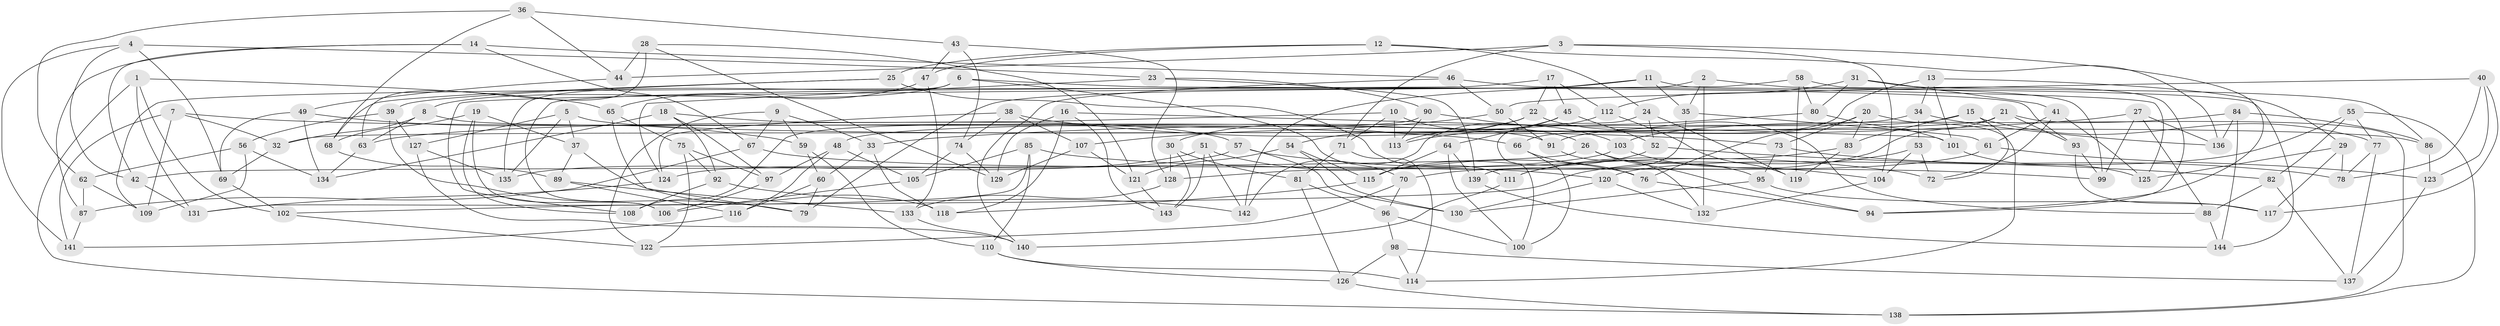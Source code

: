 // coarse degree distribution, {4: 0.4895833333333333, 6: 0.40625, 3: 0.010416666666666666, 5: 0.09375}
// Generated by graph-tools (version 1.1) at 2025/24/03/03/25 07:24:28]
// undirected, 144 vertices, 288 edges
graph export_dot {
graph [start="1"]
  node [color=gray90,style=filled];
  1;
  2;
  3;
  4;
  5;
  6;
  7;
  8;
  9;
  10;
  11;
  12;
  13;
  14;
  15;
  16;
  17;
  18;
  19;
  20;
  21;
  22;
  23;
  24;
  25;
  26;
  27;
  28;
  29;
  30;
  31;
  32;
  33;
  34;
  35;
  36;
  37;
  38;
  39;
  40;
  41;
  42;
  43;
  44;
  45;
  46;
  47;
  48;
  49;
  50;
  51;
  52;
  53;
  54;
  55;
  56;
  57;
  58;
  59;
  60;
  61;
  62;
  63;
  64;
  65;
  66;
  67;
  68;
  69;
  70;
  71;
  72;
  73;
  74;
  75;
  76;
  77;
  78;
  79;
  80;
  81;
  82;
  83;
  84;
  85;
  86;
  87;
  88;
  89;
  90;
  91;
  92;
  93;
  94;
  95;
  96;
  97;
  98;
  99;
  100;
  101;
  102;
  103;
  104;
  105;
  106;
  107;
  108;
  109;
  110;
  111;
  112;
  113;
  114;
  115;
  116;
  117;
  118;
  119;
  120;
  121;
  122;
  123;
  124;
  125;
  126;
  127;
  128;
  129;
  130;
  131;
  132;
  133;
  134;
  135;
  136;
  137;
  138;
  139;
  140;
  141;
  142;
  143;
  144;
  1 -- 102;
  1 -- 65;
  1 -- 131;
  1 -- 138;
  2 -- 35;
  2 -- 99;
  2 -- 109;
  2 -- 132;
  3 -- 94;
  3 -- 44;
  3 -- 71;
  3 -- 104;
  4 -- 23;
  4 -- 141;
  4 -- 42;
  4 -- 69;
  5 -- 37;
  5 -- 135;
  5 -- 127;
  5 -- 86;
  6 -- 8;
  6 -- 135;
  6 -- 70;
  6 -- 93;
  7 -- 32;
  7 -- 66;
  7 -- 109;
  7 -- 141;
  8 -- 63;
  8 -- 32;
  8 -- 91;
  9 -- 59;
  9 -- 67;
  9 -- 122;
  9 -- 33;
  10 -- 26;
  10 -- 71;
  10 -- 113;
  10 -- 63;
  11 -- 142;
  11 -- 79;
  11 -- 35;
  11 -- 144;
  12 -- 24;
  12 -- 25;
  12 -- 136;
  12 -- 47;
  13 -- 29;
  13 -- 101;
  13 -- 66;
  13 -- 34;
  14 -- 67;
  14 -- 46;
  14 -- 87;
  14 -- 42;
  15 -- 72;
  15 -- 91;
  15 -- 77;
  15 -- 83;
  16 -- 101;
  16 -- 129;
  16 -- 143;
  16 -- 118;
  17 -- 106;
  17 -- 22;
  17 -- 45;
  17 -- 112;
  18 -- 134;
  18 -- 57;
  18 -- 97;
  18 -- 92;
  19 -- 68;
  19 -- 106;
  19 -- 108;
  19 -- 37;
  20 -- 83;
  20 -- 76;
  20 -- 114;
  20 -- 73;
  21 -- 93;
  21 -- 138;
  21 -- 111;
  21 -- 32;
  22 -- 88;
  22 -- 30;
  22 -- 54;
  23 -- 90;
  23 -- 139;
  23 -- 124;
  24 -- 100;
  24 -- 52;
  24 -- 119;
  25 -- 68;
  25 -- 39;
  25 -- 111;
  26 -- 94;
  26 -- 42;
  26 -- 95;
  27 -- 33;
  27 -- 88;
  27 -- 136;
  27 -- 99;
  28 -- 121;
  28 -- 63;
  28 -- 129;
  28 -- 44;
  29 -- 78;
  29 -- 125;
  29 -- 117;
  30 -- 81;
  30 -- 143;
  30 -- 128;
  31 -- 41;
  31 -- 112;
  31 -- 86;
  31 -- 80;
  32 -- 69;
  33 -- 118;
  33 -- 60;
  34 -- 136;
  34 -- 53;
  34 -- 48;
  35 -- 61;
  35 -- 139;
  36 -- 44;
  36 -- 68;
  36 -- 62;
  36 -- 43;
  37 -- 118;
  37 -- 89;
  38 -- 107;
  38 -- 73;
  38 -- 124;
  38 -- 74;
  39 -- 127;
  39 -- 56;
  39 -- 79;
  40 -- 78;
  40 -- 117;
  40 -- 123;
  40 -- 50;
  41 -- 61;
  41 -- 125;
  41 -- 72;
  42 -- 131;
  43 -- 128;
  43 -- 74;
  43 -- 47;
  44 -- 49;
  45 -- 64;
  45 -- 52;
  45 -- 113;
  46 -- 125;
  46 -- 50;
  46 -- 140;
  47 -- 65;
  47 -- 133;
  48 -- 116;
  48 -- 97;
  48 -- 105;
  49 -- 69;
  49 -- 134;
  49 -- 59;
  50 -- 107;
  50 -- 91;
  51 -- 135;
  51 -- 143;
  51 -- 142;
  51 -- 76;
  52 -- 115;
  52 -- 82;
  53 -- 72;
  53 -- 102;
  53 -- 104;
  54 -- 115;
  54 -- 121;
  54 -- 130;
  55 -- 138;
  55 -- 82;
  55 -- 77;
  55 -- 120;
  56 -- 109;
  56 -- 62;
  56 -- 134;
  57 -- 130;
  57 -- 124;
  57 -- 72;
  58 -- 94;
  58 -- 80;
  58 -- 108;
  58 -- 119;
  59 -- 110;
  59 -- 60;
  60 -- 79;
  60 -- 116;
  61 -- 70;
  61 -- 123;
  62 -- 87;
  62 -- 109;
  63 -- 134;
  64 -- 100;
  64 -- 115;
  64 -- 139;
  65 -- 79;
  65 -- 75;
  66 -- 100;
  66 -- 76;
  67 -- 120;
  67 -- 87;
  68 -- 89;
  69 -- 102;
  70 -- 122;
  70 -- 96;
  71 -- 114;
  71 -- 81;
  73 -- 78;
  73 -- 95;
  74 -- 105;
  74 -- 129;
  75 -- 97;
  75 -- 122;
  75 -- 92;
  76 -- 94;
  77 -- 137;
  77 -- 78;
  80 -- 101;
  80 -- 113;
  81 -- 126;
  81 -- 96;
  82 -- 88;
  82 -- 137;
  83 -- 111;
  83 -- 119;
  84 -- 86;
  84 -- 144;
  84 -- 103;
  84 -- 136;
  85 -- 131;
  85 -- 99;
  85 -- 110;
  85 -- 105;
  86 -- 123;
  87 -- 141;
  88 -- 144;
  89 -- 133;
  89 -- 116;
  90 -- 113;
  90 -- 103;
  90 -- 108;
  91 -- 132;
  92 -- 142;
  92 -- 108;
  93 -- 117;
  93 -- 99;
  95 -- 117;
  95 -- 130;
  96 -- 100;
  96 -- 98;
  97 -- 106;
  98 -- 137;
  98 -- 114;
  98 -- 126;
  101 -- 125;
  102 -- 122;
  103 -- 128;
  103 -- 104;
  104 -- 132;
  105 -- 106;
  107 -- 129;
  107 -- 121;
  110 -- 114;
  110 -- 126;
  111 -- 140;
  112 -- 119;
  112 -- 142;
  115 -- 118;
  116 -- 141;
  120 -- 130;
  120 -- 132;
  121 -- 143;
  123 -- 137;
  124 -- 131;
  126 -- 138;
  127 -- 135;
  127 -- 140;
  128 -- 133;
  133 -- 140;
  139 -- 144;
}
